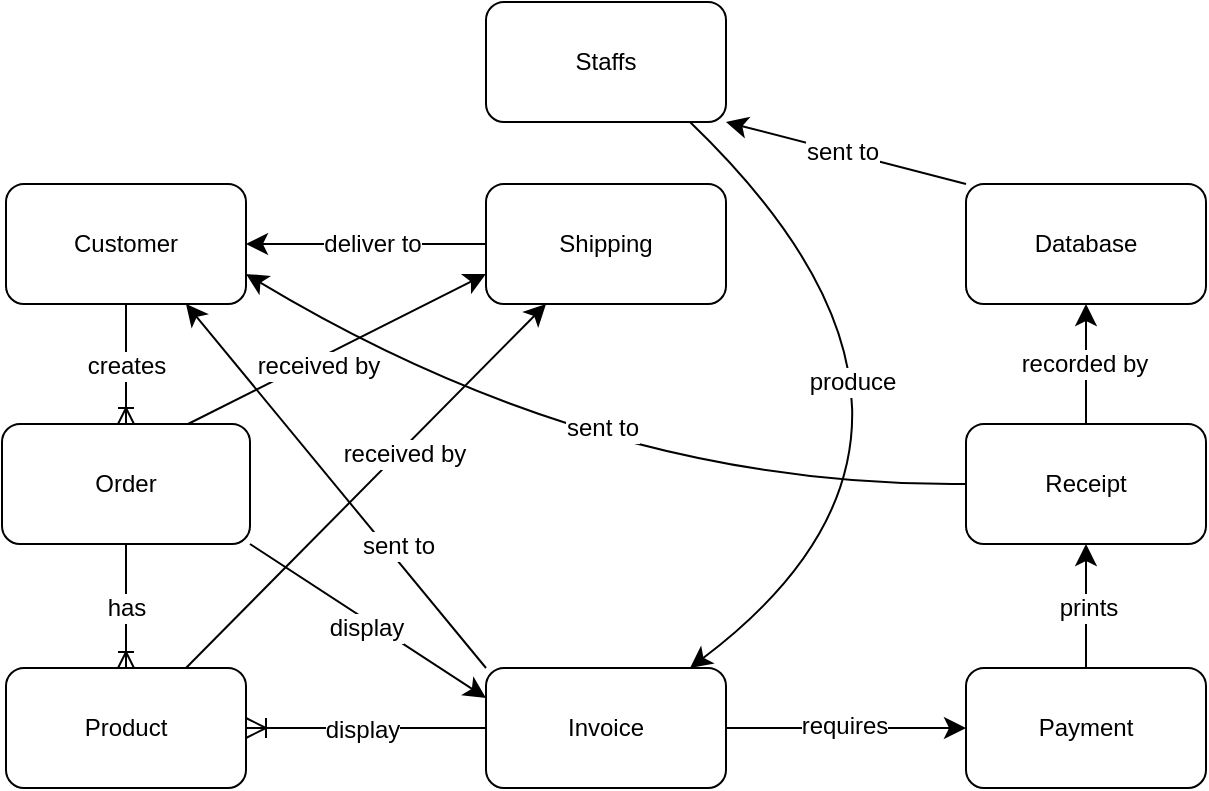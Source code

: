 <mxfile version="24.0.5" type="device">
  <diagram name="Page-1" id="zXJ3879Q6RxEgaR5Lajl">
    <mxGraphModel dx="2234" dy="1188" grid="0" gridSize="10" guides="1" tooltips="1" connect="1" arrows="1" fold="1" page="0" pageScale="1" pageWidth="850" pageHeight="1100" math="0" shadow="0">
      <root>
        <mxCell id="0" />
        <mxCell id="1" parent="0" />
        <mxCell id="LkNAc_vPtg0T5XjZJ_iP-1" value="Customer" style="rounded=1;whiteSpace=wrap;html=1;" parent="1" vertex="1">
          <mxGeometry x="-524" y="21" width="120" height="60" as="geometry" />
        </mxCell>
        <mxCell id="LkNAc_vPtg0T5XjZJ_iP-2" value="Order" style="rounded=1;whiteSpace=wrap;html=1;" parent="1" vertex="1">
          <mxGeometry x="-526" y="141" width="124" height="60" as="geometry" />
        </mxCell>
        <mxCell id="LkNAc_vPtg0T5XjZJ_iP-7" value="" style="fontSize=12;html=1;endArrow=ERoneToMany;rounded=0;entryX=0.5;entryY=0;entryDx=0;entryDy=0;exitX=0.5;exitY=1;exitDx=0;exitDy=0;" parent="1" source="LkNAc_vPtg0T5XjZJ_iP-2" target="LkNAc_vPtg0T5XjZJ_iP-8" edge="1">
          <mxGeometry width="100" height="100" relative="1" as="geometry">
            <mxPoint x="-464.5" y="204" as="sourcePoint" />
            <mxPoint x="-464" y="270" as="targetPoint" />
          </mxGeometry>
        </mxCell>
        <mxCell id="LkNAc_vPtg0T5XjZJ_iP-22" value="has" style="edgeLabel;html=1;align=center;verticalAlign=middle;resizable=0;points=[];fontSize=12;" parent="LkNAc_vPtg0T5XjZJ_iP-7" vertex="1" connectable="0">
          <mxGeometry x="0.015" relative="1" as="geometry">
            <mxPoint as="offset" />
          </mxGeometry>
        </mxCell>
        <mxCell id="LkNAc_vPtg0T5XjZJ_iP-8" value="Product" style="rounded=1;whiteSpace=wrap;html=1;" parent="1" vertex="1">
          <mxGeometry x="-524" y="263" width="120" height="60" as="geometry" />
        </mxCell>
        <mxCell id="LkNAc_vPtg0T5XjZJ_iP-16" value="" style="edgeStyle=none;curved=1;rounded=0;orthogonalLoop=1;jettySize=auto;html=1;fontSize=12;startSize=8;endSize=8;" parent="1" source="LkNAc_vPtg0T5XjZJ_iP-10" target="LkNAc_vPtg0T5XjZJ_iP-15" edge="1">
          <mxGeometry relative="1" as="geometry" />
        </mxCell>
        <mxCell id="LkNAc_vPtg0T5XjZJ_iP-27" value="requires" style="edgeLabel;html=1;align=center;verticalAlign=middle;resizable=0;points=[];fontSize=12;" parent="LkNAc_vPtg0T5XjZJ_iP-16" vertex="1" connectable="0">
          <mxGeometry x="-0.017" y="1" relative="1" as="geometry">
            <mxPoint as="offset" />
          </mxGeometry>
        </mxCell>
        <mxCell id="LkNAc_vPtg0T5XjZJ_iP-10" value="Invoice" style="rounded=1;whiteSpace=wrap;html=1;" parent="1" vertex="1">
          <mxGeometry x="-284" y="263" width="120" height="60" as="geometry" />
        </mxCell>
        <mxCell id="LkNAc_vPtg0T5XjZJ_iP-12" value="" style="endArrow=classic;html=1;rounded=0;fontSize=12;startSize=8;endSize=8;curved=1;exitX=1;exitY=1;exitDx=0;exitDy=0;entryX=0;entryY=0.25;entryDx=0;entryDy=0;" parent="1" source="LkNAc_vPtg0T5XjZJ_iP-2" target="LkNAc_vPtg0T5XjZJ_iP-10" edge="1">
          <mxGeometry width="50" height="50" relative="1" as="geometry">
            <mxPoint x="-189" y="273" as="sourcePoint" />
            <mxPoint x="-284" y="270" as="targetPoint" />
          </mxGeometry>
        </mxCell>
        <mxCell id="LkNAc_vPtg0T5XjZJ_iP-26" value="display" style="edgeLabel;html=1;align=center;verticalAlign=middle;resizable=0;points=[];fontSize=12;" parent="LkNAc_vPtg0T5XjZJ_iP-12" vertex="1" connectable="0">
          <mxGeometry x="-0.13" y="-1" relative="1" as="geometry">
            <mxPoint x="7" y="7" as="offset" />
          </mxGeometry>
        </mxCell>
        <mxCell id="LkNAc_vPtg0T5XjZJ_iP-14" value="" style="endArrow=classic;html=1;rounded=0;fontSize=12;startSize=8;endSize=8;curved=1;exitX=0;exitY=0;exitDx=0;exitDy=0;entryX=0.75;entryY=1;entryDx=0;entryDy=0;" parent="1" source="LkNAc_vPtg0T5XjZJ_iP-10" target="LkNAc_vPtg0T5XjZJ_iP-1" edge="1">
          <mxGeometry width="50" height="50" relative="1" as="geometry">
            <mxPoint x="-189" y="273" as="sourcePoint" />
            <mxPoint x="-139" y="223" as="targetPoint" />
          </mxGeometry>
        </mxCell>
        <mxCell id="LkNAc_vPtg0T5XjZJ_iP-19" value="sent to" style="edgeLabel;html=1;align=center;verticalAlign=middle;resizable=0;points=[];fontSize=12;" parent="LkNAc_vPtg0T5XjZJ_iP-14" vertex="1" connectable="0">
          <mxGeometry x="-0.162" y="-2" relative="1" as="geometry">
            <mxPoint x="17" y="16" as="offset" />
          </mxGeometry>
        </mxCell>
        <mxCell id="LkNAc_vPtg0T5XjZJ_iP-18" value="" style="edgeStyle=none;curved=1;rounded=0;orthogonalLoop=1;jettySize=auto;html=1;fontSize=12;startSize=8;endSize=8;" parent="1" source="LkNAc_vPtg0T5XjZJ_iP-15" target="LkNAc_vPtg0T5XjZJ_iP-17" edge="1">
          <mxGeometry relative="1" as="geometry" />
        </mxCell>
        <mxCell id="LkNAc_vPtg0T5XjZJ_iP-29" value="prints" style="edgeLabel;html=1;align=center;verticalAlign=middle;resizable=0;points=[];fontSize=12;" parent="LkNAc_vPtg0T5XjZJ_iP-18" vertex="1" connectable="0">
          <mxGeometry x="-0.015" y="-1" relative="1" as="geometry">
            <mxPoint as="offset" />
          </mxGeometry>
        </mxCell>
        <mxCell id="LkNAc_vPtg0T5XjZJ_iP-15" value="Payment" style="rounded=1;whiteSpace=wrap;html=1;" parent="1" vertex="1">
          <mxGeometry x="-44" y="263" width="120" height="60" as="geometry" />
        </mxCell>
        <mxCell id="LkNAc_vPtg0T5XjZJ_iP-17" value="Receipt" style="rounded=1;whiteSpace=wrap;html=1;" parent="1" vertex="1">
          <mxGeometry x="-44" y="141" width="120" height="60" as="geometry" />
        </mxCell>
        <mxCell id="LkNAc_vPtg0T5XjZJ_iP-24" value="" style="fontSize=12;html=1;endArrow=ERoneToMany;rounded=0;startSize=8;endSize=8;entryX=1;entryY=0.5;entryDx=0;entryDy=0;exitX=0;exitY=0.5;exitDx=0;exitDy=0;" parent="1" source="LkNAc_vPtg0T5XjZJ_iP-10" target="LkNAc_vPtg0T5XjZJ_iP-8" edge="1">
          <mxGeometry width="100" height="100" relative="1" as="geometry">
            <mxPoint x="-214" y="291" as="sourcePoint" />
            <mxPoint x="-114" y="191" as="targetPoint" />
          </mxGeometry>
        </mxCell>
        <mxCell id="LkNAc_vPtg0T5XjZJ_iP-25" value="display" style="edgeLabel;html=1;align=center;verticalAlign=middle;resizable=0;points=[];fontSize=12;" parent="LkNAc_vPtg0T5XjZJ_iP-24" vertex="1" connectable="0">
          <mxGeometry x="0.033" y="1" relative="1" as="geometry">
            <mxPoint as="offset" />
          </mxGeometry>
        </mxCell>
        <mxCell id="LkNAc_vPtg0T5XjZJ_iP-30" value="" style="endArrow=classic;html=1;rounded=0;fontSize=12;startSize=8;endSize=8;curved=1;exitX=0;exitY=0.5;exitDx=0;exitDy=0;entryX=1;entryY=0.75;entryDx=0;entryDy=0;" parent="1" source="LkNAc_vPtg0T5XjZJ_iP-17" target="LkNAc_vPtg0T5XjZJ_iP-1" edge="1">
          <mxGeometry width="50" height="50" relative="1" as="geometry">
            <mxPoint x="-44" y="171" as="sourcePoint" />
            <mxPoint x="-404" y="66" as="targetPoint" />
            <Array as="points">
              <mxPoint x="-226" y="173" />
            </Array>
          </mxGeometry>
        </mxCell>
        <mxCell id="LkNAc_vPtg0T5XjZJ_iP-51" value="sent to" style="edgeLabel;html=1;align=center;verticalAlign=middle;resizable=0;points=[];fontSize=12;" parent="LkNAc_vPtg0T5XjZJ_iP-30" vertex="1" connectable="0">
          <mxGeometry x="-0.034" y="-9" relative="1" as="geometry">
            <mxPoint y="-19" as="offset" />
          </mxGeometry>
        </mxCell>
        <mxCell id="LkNAc_vPtg0T5XjZJ_iP-32" value="Staffs" style="rounded=1;whiteSpace=wrap;html=1;" parent="1" vertex="1">
          <mxGeometry x="-284" y="-70" width="120" height="60" as="geometry" />
        </mxCell>
        <mxCell id="LkNAc_vPtg0T5XjZJ_iP-33" value="" style="endArrow=classic;html=1;rounded=0;fontSize=12;startSize=8;endSize=8;curved=1;exitX=0.5;exitY=0;exitDx=0;exitDy=0;" parent="1" source="LkNAc_vPtg0T5XjZJ_iP-17" target="LkNAc_vPtg0T5XjZJ_iP-39" edge="1">
          <mxGeometry width="50" height="50" relative="1" as="geometry">
            <mxPoint x="-189" y="273" as="sourcePoint" />
            <mxPoint x="12" y="72" as="targetPoint" />
          </mxGeometry>
        </mxCell>
        <mxCell id="LkNAc_vPtg0T5XjZJ_iP-41" value="recorded by" style="edgeLabel;html=1;align=center;verticalAlign=middle;resizable=0;points=[];fontSize=12;" parent="LkNAc_vPtg0T5XjZJ_iP-33" vertex="1" connectable="0">
          <mxGeometry y="1" relative="1" as="geometry">
            <mxPoint as="offset" />
          </mxGeometry>
        </mxCell>
        <mxCell id="LkNAc_vPtg0T5XjZJ_iP-39" value="Database" style="rounded=1;whiteSpace=wrap;html=1;" parent="1" vertex="1">
          <mxGeometry x="-44" y="21" width="120" height="60" as="geometry" />
        </mxCell>
        <mxCell id="LkNAc_vPtg0T5XjZJ_iP-40" value="" style="endArrow=classic;html=1;rounded=0;fontSize=12;startSize=8;endSize=8;curved=1;entryX=1;entryY=1;entryDx=0;entryDy=0;exitX=0;exitY=0;exitDx=0;exitDy=0;" parent="1" source="LkNAc_vPtg0T5XjZJ_iP-39" target="LkNAc_vPtg0T5XjZJ_iP-32" edge="1">
          <mxGeometry width="50" height="50" relative="1" as="geometry">
            <mxPoint x="-44" y="24" as="sourcePoint" />
            <mxPoint x="6" y="-26" as="targetPoint" />
          </mxGeometry>
        </mxCell>
        <mxCell id="LkNAc_vPtg0T5XjZJ_iP-48" value="sent to" style="edgeLabel;html=1;align=center;verticalAlign=middle;resizable=0;points=[];fontSize=12;" parent="LkNAc_vPtg0T5XjZJ_iP-40" vertex="1" connectable="0">
          <mxGeometry x="0.033" relative="1" as="geometry">
            <mxPoint as="offset" />
          </mxGeometry>
        </mxCell>
        <mxCell id="LkNAc_vPtg0T5XjZJ_iP-42" value="" style="fontSize=12;html=1;endArrow=ERoneToMany;rounded=0;exitX=0.5;exitY=1;exitDx=0;exitDy=0;entryX=0.5;entryY=0;entryDx=0;entryDy=0;" parent="1" source="LkNAc_vPtg0T5XjZJ_iP-1" target="LkNAc_vPtg0T5XjZJ_iP-2" edge="1">
          <mxGeometry width="100" height="100" relative="1" as="geometry">
            <mxPoint x="-464.5" y="78" as="sourcePoint" />
            <mxPoint x="-495" y="129" as="targetPoint" />
          </mxGeometry>
        </mxCell>
        <mxCell id="LkNAc_vPtg0T5XjZJ_iP-43" value="creates" style="edgeLabel;html=1;align=center;verticalAlign=middle;resizable=0;points=[];fontSize=12;" parent="LkNAc_vPtg0T5XjZJ_iP-42" vertex="1" connectable="0">
          <mxGeometry x="0.015" relative="1" as="geometry">
            <mxPoint as="offset" />
          </mxGeometry>
        </mxCell>
        <mxCell id="LkNAc_vPtg0T5XjZJ_iP-49" value="" style="edgeStyle=none;curved=1;rounded=0;orthogonalLoop=1;jettySize=auto;html=1;fontSize=12;startSize=8;endSize=8;" parent="1" source="LkNAc_vPtg0T5XjZJ_iP-44" target="LkNAc_vPtg0T5XjZJ_iP-1" edge="1">
          <mxGeometry relative="1" as="geometry" />
        </mxCell>
        <mxCell id="LkNAc_vPtg0T5XjZJ_iP-50" value="deliver to" style="edgeLabel;html=1;align=center;verticalAlign=middle;resizable=0;points=[];fontSize=12;" parent="LkNAc_vPtg0T5XjZJ_iP-49" vertex="1" connectable="0">
          <mxGeometry x="0.067" relative="1" as="geometry">
            <mxPoint x="7" as="offset" />
          </mxGeometry>
        </mxCell>
        <mxCell id="LkNAc_vPtg0T5XjZJ_iP-44" value="Shipping" style="rounded=1;whiteSpace=wrap;html=1;" parent="1" vertex="1">
          <mxGeometry x="-284" y="21" width="120" height="60" as="geometry" />
        </mxCell>
        <mxCell id="LkNAc_vPtg0T5XjZJ_iP-45" value="" style="endArrow=classic;html=1;rounded=0;fontSize=12;startSize=8;endSize=8;curved=1;exitX=0.85;exitY=1;exitDx=0;exitDy=0;entryX=0.85;entryY=0;entryDx=0;entryDy=0;exitPerimeter=0;entryPerimeter=0;" parent="1" source="LkNAc_vPtg0T5XjZJ_iP-32" target="LkNAc_vPtg0T5XjZJ_iP-10" edge="1">
          <mxGeometry width="50" height="50" relative="1" as="geometry">
            <mxPoint x="-189" y="273" as="sourcePoint" />
            <mxPoint x="-139" y="223" as="targetPoint" />
            <Array as="points">
              <mxPoint x="-23" y="143" />
            </Array>
          </mxGeometry>
        </mxCell>
        <mxCell id="LkNAc_vPtg0T5XjZJ_iP-46" value="produce" style="edgeLabel;html=1;align=center;verticalAlign=middle;resizable=0;points=[];fontSize=12;" parent="LkNAc_vPtg0T5XjZJ_iP-45" vertex="1" connectable="0">
          <mxGeometry x="-0.296" y="-37" relative="1" as="geometry">
            <mxPoint as="offset" />
          </mxGeometry>
        </mxCell>
        <mxCell id="LkNAc_vPtg0T5XjZJ_iP-53" value="" style="endArrow=classic;html=1;rounded=0;fontSize=12;startSize=8;endSize=8;curved=1;exitX=0.75;exitY=0;exitDx=0;exitDy=0;entryX=0;entryY=0.75;entryDx=0;entryDy=0;" parent="1" source="LkNAc_vPtg0T5XjZJ_iP-2" target="LkNAc_vPtg0T5XjZJ_iP-44" edge="1">
          <mxGeometry width="50" height="50" relative="1" as="geometry">
            <mxPoint x="-387" y="134" as="sourcePoint" />
            <mxPoint x="-337" y="84" as="targetPoint" />
          </mxGeometry>
        </mxCell>
        <mxCell id="LkNAc_vPtg0T5XjZJ_iP-55" value="received by" style="edgeLabel;html=1;align=center;verticalAlign=middle;resizable=0;points=[];fontSize=12;" parent="LkNAc_vPtg0T5XjZJ_iP-53" vertex="1" connectable="0">
          <mxGeometry x="-0.276" y="-2" relative="1" as="geometry">
            <mxPoint x="10" y="-4" as="offset" />
          </mxGeometry>
        </mxCell>
        <mxCell id="LkNAc_vPtg0T5XjZJ_iP-54" value="" style="endArrow=classic;html=1;rounded=0;fontSize=12;startSize=8;endSize=8;curved=1;exitX=0.75;exitY=0;exitDx=0;exitDy=0;entryX=0.25;entryY=1;entryDx=0;entryDy=0;" parent="1" source="LkNAc_vPtg0T5XjZJ_iP-8" target="LkNAc_vPtg0T5XjZJ_iP-44" edge="1">
          <mxGeometry width="50" height="50" relative="1" as="geometry">
            <mxPoint x="-413" y="253" as="sourcePoint" />
            <mxPoint x="-363" y="203" as="targetPoint" />
          </mxGeometry>
        </mxCell>
        <mxCell id="LkNAc_vPtg0T5XjZJ_iP-56" value="received by" style="edgeLabel;html=1;align=center;verticalAlign=middle;resizable=0;points=[];fontSize=12;" parent="LkNAc_vPtg0T5XjZJ_iP-54" vertex="1" connectable="0">
          <mxGeometry x="0.193" y="-2" relative="1" as="geometry">
            <mxPoint as="offset" />
          </mxGeometry>
        </mxCell>
      </root>
    </mxGraphModel>
  </diagram>
</mxfile>
